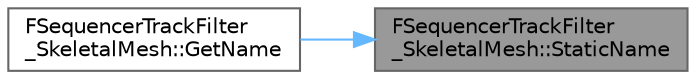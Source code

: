 digraph "FSequencerTrackFilter_SkeletalMesh::StaticName"
{
 // INTERACTIVE_SVG=YES
 // LATEX_PDF_SIZE
  bgcolor="transparent";
  edge [fontname=Helvetica,fontsize=10,labelfontname=Helvetica,labelfontsize=10];
  node [fontname=Helvetica,fontsize=10,shape=box,height=0.2,width=0.4];
  rankdir="RL";
  Node1 [id="Node000001",label="FSequencerTrackFilter\l_SkeletalMesh::StaticName",height=0.2,width=0.4,color="gray40", fillcolor="grey60", style="filled", fontcolor="black",tooltip=" "];
  Node1 -> Node2 [id="edge1_Node000001_Node000002",dir="back",color="steelblue1",style="solid",tooltip=" "];
  Node2 [id="Node000002",label="FSequencerTrackFilter\l_SkeletalMesh::GetName",height=0.2,width=0.4,color="grey40", fillcolor="white", style="filled",URL="$d0/d08/classFSequencerTrackFilter__SkeletalMesh.html#a6b4e257841b1d15c3decb83b75061367",tooltip=" "];
}
